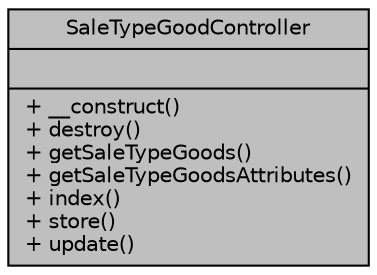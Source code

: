 digraph "SaleTypeGoodController"
{
 // LATEX_PDF_SIZE
  bgcolor="transparent";
  edge [fontname="Helvetica",fontsize="10",labelfontname="Helvetica",labelfontsize="10"];
  node [fontname="Helvetica",fontsize="10",shape=record];
  Node1 [label="{SaleTypeGoodController\n||+ __construct()\l+ destroy()\l+ getSaleTypeGoods()\l+ getSaleTypeGoodsAttributes()\l+ index()\l+ store()\l+ update()\l}",height=0.2,width=0.4,color="black", fillcolor="grey75", style="filled", fontcolor="black",tooltip="Controlador de los productos de almacén."];
}
